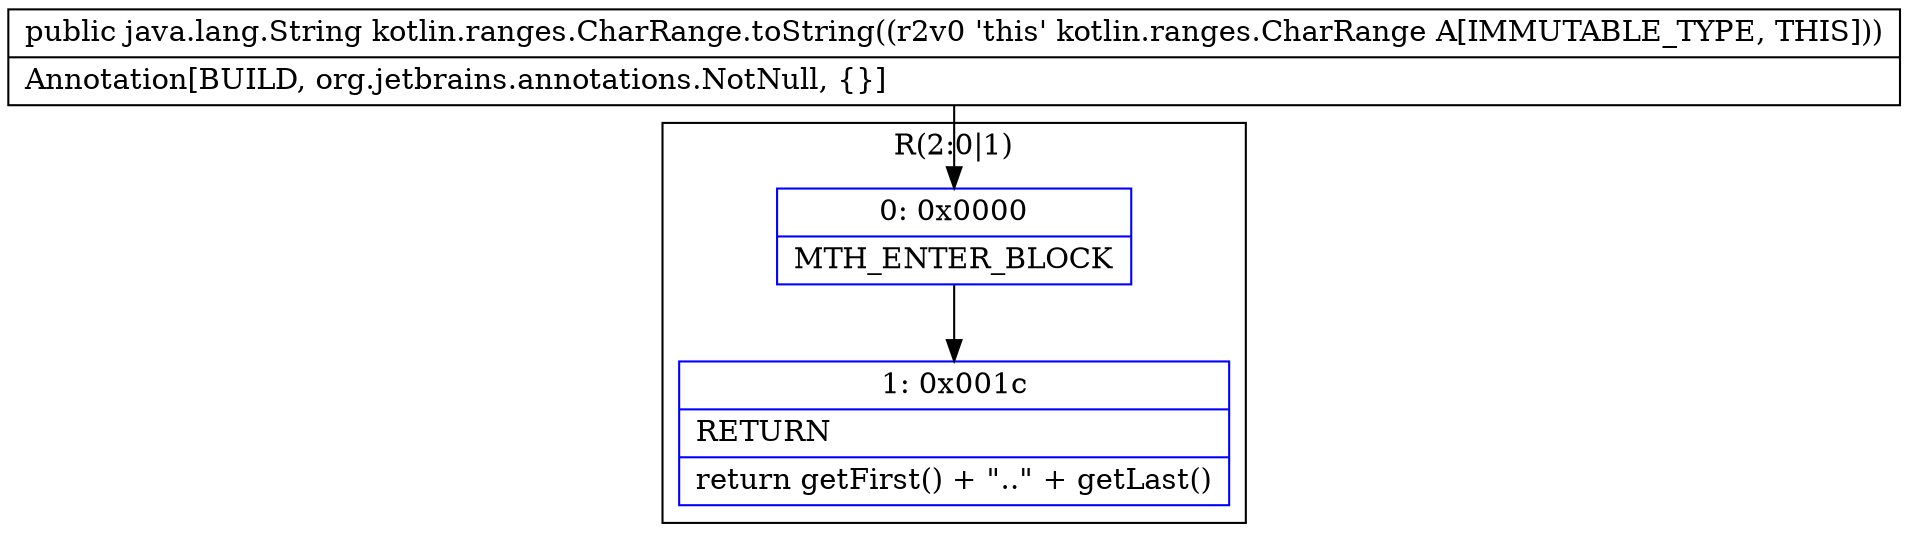 digraph "CFG forkotlin.ranges.CharRange.toString()Ljava\/lang\/String;" {
subgraph cluster_Region_1401522595 {
label = "R(2:0|1)";
node [shape=record,color=blue];
Node_0 [shape=record,label="{0\:\ 0x0000|MTH_ENTER_BLOCK\l}"];
Node_1 [shape=record,label="{1\:\ 0x001c|RETURN\l|return getFirst() + \"..\" + getLast()\l}"];
}
MethodNode[shape=record,label="{public java.lang.String kotlin.ranges.CharRange.toString((r2v0 'this' kotlin.ranges.CharRange A[IMMUTABLE_TYPE, THIS]))  | Annotation[BUILD, org.jetbrains.annotations.NotNull, \{\}]\l}"];
MethodNode -> Node_0;
Node_0 -> Node_1;
}

